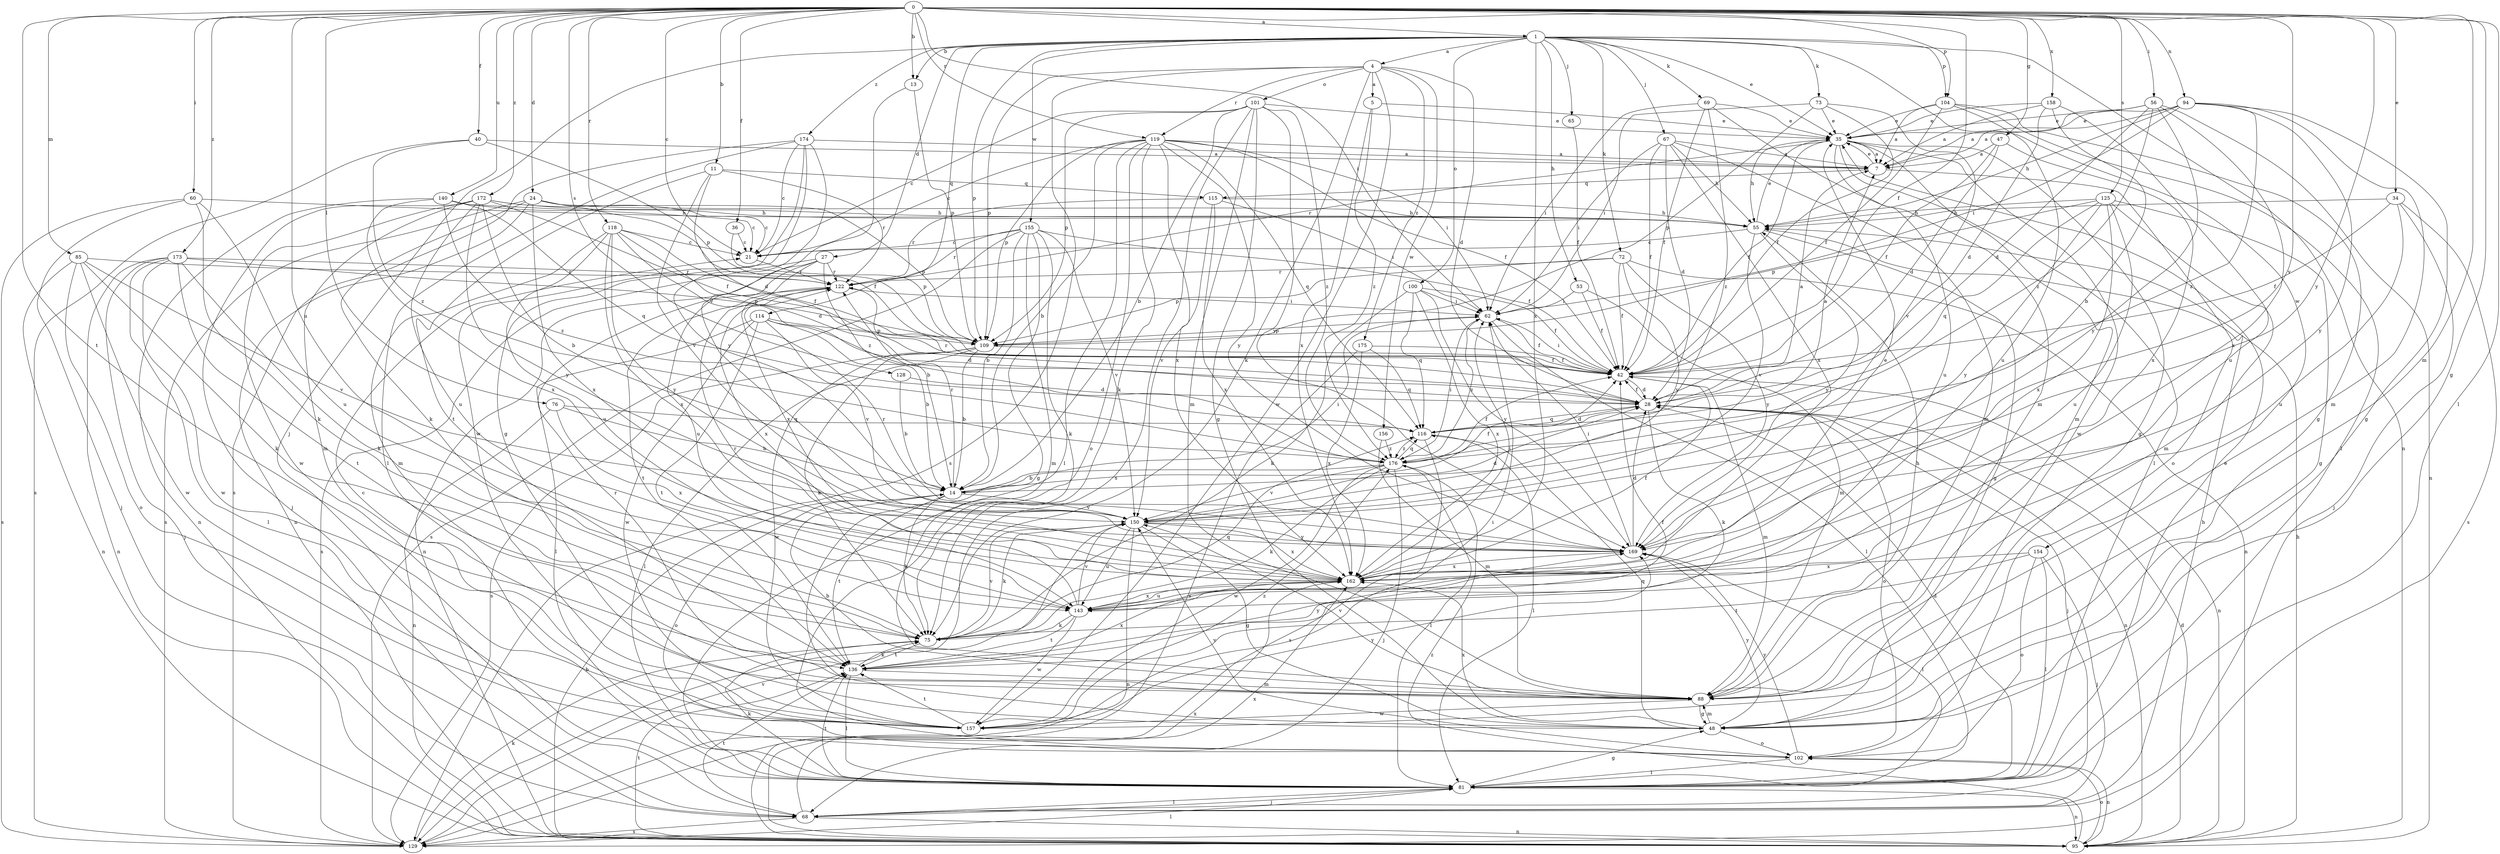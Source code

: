 strict digraph  {
0;
1;
4;
5;
7;
11;
13;
14;
21;
24;
27;
28;
34;
35;
36;
40;
42;
47;
48;
53;
55;
56;
60;
62;
65;
67;
68;
69;
72;
73;
75;
76;
81;
85;
88;
94;
95;
100;
101;
102;
104;
109;
114;
115;
116;
118;
119;
122;
125;
128;
129;
136;
140;
143;
150;
154;
155;
156;
157;
158;
162;
169;
172;
173;
174;
175;
176;
0 -> 1  [label=a];
0 -> 11  [label=b];
0 -> 13  [label=b];
0 -> 21  [label=c];
0 -> 24  [label=d];
0 -> 34  [label=e];
0 -> 36  [label=f];
0 -> 40  [label=f];
0 -> 42  [label=f];
0 -> 47  [label=g];
0 -> 48  [label=g];
0 -> 56  [label=i];
0 -> 60  [label=i];
0 -> 62  [label=i];
0 -> 76  [label=l];
0 -> 81  [label=l];
0 -> 85  [label=m];
0 -> 88  [label=m];
0 -> 94  [label=n];
0 -> 104  [label=p];
0 -> 118  [label=r];
0 -> 119  [label=r];
0 -> 125  [label=s];
0 -> 128  [label=s];
0 -> 136  [label=t];
0 -> 140  [label=u];
0 -> 143  [label=u];
0 -> 150  [label=v];
0 -> 158  [label=x];
0 -> 169  [label=y];
0 -> 172  [label=z];
0 -> 173  [label=z];
1 -> 4  [label=a];
1 -> 13  [label=b];
1 -> 27  [label=d];
1 -> 35  [label=e];
1 -> 53  [label=h];
1 -> 65  [label=j];
1 -> 67  [label=j];
1 -> 68  [label=j];
1 -> 69  [label=k];
1 -> 72  [label=k];
1 -> 73  [label=k];
1 -> 95  [label=n];
1 -> 100  [label=o];
1 -> 104  [label=p];
1 -> 109  [label=p];
1 -> 114  [label=q];
1 -> 154  [label=w];
1 -> 155  [label=w];
1 -> 162  [label=x];
1 -> 174  [label=z];
4 -> 5  [label=a];
4 -> 28  [label=d];
4 -> 75  [label=k];
4 -> 101  [label=o];
4 -> 109  [label=p];
4 -> 119  [label=r];
4 -> 129  [label=s];
4 -> 156  [label=w];
4 -> 157  [label=w];
4 -> 175  [label=z];
5 -> 35  [label=e];
5 -> 162  [label=x];
5 -> 176  [label=z];
7 -> 35  [label=e];
7 -> 102  [label=o];
7 -> 115  [label=q];
11 -> 28  [label=d];
11 -> 115  [label=q];
11 -> 122  [label=r];
11 -> 136  [label=t];
11 -> 150  [label=v];
13 -> 109  [label=p];
13 -> 150  [label=v];
14 -> 42  [label=f];
14 -> 62  [label=i];
14 -> 75  [label=k];
14 -> 102  [label=o];
14 -> 122  [label=r];
14 -> 136  [label=t];
14 -> 150  [label=v];
21 -> 122  [label=r];
24 -> 42  [label=f];
24 -> 55  [label=h];
24 -> 75  [label=k];
24 -> 95  [label=n];
24 -> 109  [label=p];
24 -> 129  [label=s];
24 -> 162  [label=x];
27 -> 14  [label=b];
27 -> 95  [label=n];
27 -> 122  [label=r];
27 -> 129  [label=s];
27 -> 143  [label=u];
27 -> 162  [label=x];
28 -> 7  [label=a];
28 -> 42  [label=f];
28 -> 68  [label=j];
28 -> 75  [label=k];
28 -> 95  [label=n];
28 -> 102  [label=o];
28 -> 116  [label=q];
28 -> 122  [label=r];
34 -> 42  [label=f];
34 -> 55  [label=h];
34 -> 68  [label=j];
34 -> 129  [label=s];
34 -> 143  [label=u];
35 -> 7  [label=a];
35 -> 42  [label=f];
35 -> 48  [label=g];
35 -> 55  [label=h];
35 -> 81  [label=l];
35 -> 88  [label=m];
35 -> 122  [label=r];
35 -> 143  [label=u];
35 -> 157  [label=w];
36 -> 21  [label=c];
36 -> 109  [label=p];
40 -> 7  [label=a];
40 -> 109  [label=p];
40 -> 129  [label=s];
40 -> 176  [label=z];
42 -> 28  [label=d];
42 -> 62  [label=i];
42 -> 88  [label=m];
42 -> 95  [label=n];
47 -> 7  [label=a];
47 -> 28  [label=d];
47 -> 42  [label=f];
47 -> 162  [label=x];
48 -> 88  [label=m];
48 -> 102  [label=o];
48 -> 116  [label=q];
48 -> 162  [label=x];
48 -> 169  [label=y];
53 -> 42  [label=f];
53 -> 62  [label=i];
53 -> 88  [label=m];
55 -> 21  [label=c];
55 -> 35  [label=e];
55 -> 48  [label=g];
55 -> 150  [label=v];
55 -> 169  [label=y];
56 -> 7  [label=a];
56 -> 28  [label=d];
56 -> 35  [label=e];
56 -> 95  [label=n];
56 -> 162  [label=x];
56 -> 169  [label=y];
56 -> 176  [label=z];
60 -> 55  [label=h];
60 -> 68  [label=j];
60 -> 75  [label=k];
60 -> 129  [label=s];
60 -> 143  [label=u];
62 -> 42  [label=f];
62 -> 81  [label=l];
62 -> 109  [label=p];
62 -> 176  [label=z];
65 -> 42  [label=f];
67 -> 7  [label=a];
67 -> 28  [label=d];
67 -> 42  [label=f];
67 -> 55  [label=h];
67 -> 62  [label=i];
67 -> 88  [label=m];
67 -> 162  [label=x];
68 -> 55  [label=h];
68 -> 81  [label=l];
68 -> 95  [label=n];
68 -> 129  [label=s];
68 -> 136  [label=t];
68 -> 162  [label=x];
69 -> 35  [label=e];
69 -> 42  [label=f];
69 -> 62  [label=i];
69 -> 88  [label=m];
69 -> 176  [label=z];
72 -> 42  [label=f];
72 -> 95  [label=n];
72 -> 109  [label=p];
72 -> 122  [label=r];
72 -> 150  [label=v];
72 -> 169  [label=y];
73 -> 35  [label=e];
73 -> 42  [label=f];
73 -> 62  [label=i];
73 -> 109  [label=p];
73 -> 150  [label=v];
75 -> 116  [label=q];
75 -> 136  [label=t];
75 -> 150  [label=v];
76 -> 14  [label=b];
76 -> 95  [label=n];
76 -> 116  [label=q];
76 -> 162  [label=x];
81 -> 28  [label=d];
81 -> 35  [label=e];
81 -> 48  [label=g];
81 -> 68  [label=j];
81 -> 75  [label=k];
81 -> 95  [label=n];
81 -> 136  [label=t];
85 -> 75  [label=k];
85 -> 95  [label=n];
85 -> 102  [label=o];
85 -> 122  [label=r];
85 -> 150  [label=v];
85 -> 157  [label=w];
88 -> 14  [label=b];
88 -> 48  [label=g];
88 -> 55  [label=h];
88 -> 122  [label=r];
88 -> 150  [label=v];
88 -> 157  [label=w];
94 -> 7  [label=a];
94 -> 35  [label=e];
94 -> 48  [label=g];
94 -> 55  [label=h];
94 -> 62  [label=i];
94 -> 88  [label=m];
94 -> 169  [label=y];
94 -> 176  [label=z];
95 -> 14  [label=b];
95 -> 28  [label=d];
95 -> 55  [label=h];
95 -> 102  [label=o];
95 -> 136  [label=t];
95 -> 162  [label=x];
95 -> 176  [label=z];
100 -> 42  [label=f];
100 -> 62  [label=i];
100 -> 75  [label=k];
100 -> 116  [label=q];
100 -> 162  [label=x];
100 -> 169  [label=y];
101 -> 14  [label=b];
101 -> 21  [label=c];
101 -> 35  [label=e];
101 -> 48  [label=g];
101 -> 88  [label=m];
101 -> 109  [label=p];
101 -> 129  [label=s];
101 -> 169  [label=y];
101 -> 176  [label=z];
102 -> 81  [label=l];
102 -> 95  [label=n];
102 -> 150  [label=v];
102 -> 169  [label=y];
104 -> 7  [label=a];
104 -> 35  [label=e];
104 -> 42  [label=f];
104 -> 48  [label=g];
104 -> 81  [label=l];
104 -> 143  [label=u];
109 -> 14  [label=b];
109 -> 42  [label=f];
109 -> 75  [label=k];
109 -> 81  [label=l];
109 -> 129  [label=s];
109 -> 157  [label=w];
114 -> 14  [label=b];
114 -> 28  [label=d];
114 -> 81  [label=l];
114 -> 109  [label=p];
114 -> 136  [label=t];
114 -> 150  [label=v];
114 -> 157  [label=w];
115 -> 55  [label=h];
115 -> 62  [label=i];
115 -> 122  [label=r];
115 -> 150  [label=v];
115 -> 162  [label=x];
116 -> 7  [label=a];
116 -> 28  [label=d];
116 -> 81  [label=l];
116 -> 129  [label=s];
116 -> 176  [label=z];
118 -> 21  [label=c];
118 -> 28  [label=d];
118 -> 42  [label=f];
118 -> 88  [label=m];
118 -> 143  [label=u];
118 -> 162  [label=x];
118 -> 169  [label=y];
118 -> 176  [label=z];
119 -> 7  [label=a];
119 -> 14  [label=b];
119 -> 21  [label=c];
119 -> 42  [label=f];
119 -> 62  [label=i];
119 -> 75  [label=k];
119 -> 81  [label=l];
119 -> 102  [label=o];
119 -> 109  [label=p];
119 -> 116  [label=q];
119 -> 162  [label=x];
119 -> 169  [label=y];
122 -> 62  [label=i];
122 -> 136  [label=t];
122 -> 162  [label=x];
125 -> 48  [label=g];
125 -> 55  [label=h];
125 -> 88  [label=m];
125 -> 109  [label=p];
125 -> 116  [label=q];
125 -> 143  [label=u];
125 -> 162  [label=x];
125 -> 169  [label=y];
128 -> 14  [label=b];
128 -> 28  [label=d];
129 -> 75  [label=k];
129 -> 81  [label=l];
129 -> 150  [label=v];
136 -> 42  [label=f];
136 -> 75  [label=k];
136 -> 81  [label=l];
136 -> 88  [label=m];
136 -> 162  [label=x];
136 -> 169  [label=y];
140 -> 21  [label=c];
140 -> 55  [label=h];
140 -> 95  [label=n];
140 -> 116  [label=q];
140 -> 162  [label=x];
140 -> 176  [label=z];
143 -> 75  [label=k];
143 -> 122  [label=r];
143 -> 136  [label=t];
143 -> 150  [label=v];
143 -> 157  [label=w];
143 -> 162  [label=x];
150 -> 28  [label=d];
150 -> 48  [label=g];
150 -> 75  [label=k];
150 -> 95  [label=n];
150 -> 143  [label=u];
150 -> 162  [label=x];
150 -> 169  [label=y];
154 -> 68  [label=j];
154 -> 81  [label=l];
154 -> 102  [label=o];
154 -> 136  [label=t];
154 -> 162  [label=x];
155 -> 14  [label=b];
155 -> 21  [label=c];
155 -> 42  [label=f];
155 -> 48  [label=g];
155 -> 75  [label=k];
155 -> 88  [label=m];
155 -> 122  [label=r];
155 -> 129  [label=s];
155 -> 150  [label=v];
156 -> 88  [label=m];
156 -> 176  [label=z];
157 -> 21  [label=c];
157 -> 62  [label=i];
157 -> 136  [label=t];
157 -> 169  [label=y];
157 -> 176  [label=z];
158 -> 7  [label=a];
158 -> 14  [label=b];
158 -> 28  [label=d];
158 -> 35  [label=e];
158 -> 143  [label=u];
162 -> 35  [label=e];
162 -> 42  [label=f];
162 -> 62  [label=i];
162 -> 143  [label=u];
169 -> 28  [label=d];
169 -> 62  [label=i];
169 -> 81  [label=l];
169 -> 122  [label=r];
169 -> 162  [label=x];
172 -> 14  [label=b];
172 -> 21  [label=c];
172 -> 42  [label=f];
172 -> 55  [label=h];
172 -> 68  [label=j];
172 -> 88  [label=m];
172 -> 143  [label=u];
172 -> 157  [label=w];
172 -> 169  [label=y];
173 -> 68  [label=j];
173 -> 75  [label=k];
173 -> 81  [label=l];
173 -> 95  [label=n];
173 -> 109  [label=p];
173 -> 122  [label=r];
173 -> 136  [label=t];
173 -> 157  [label=w];
174 -> 7  [label=a];
174 -> 21  [label=c];
174 -> 48  [label=g];
174 -> 81  [label=l];
174 -> 129  [label=s];
174 -> 157  [label=w];
174 -> 169  [label=y];
175 -> 42  [label=f];
175 -> 116  [label=q];
175 -> 129  [label=s];
175 -> 162  [label=x];
176 -> 14  [label=b];
176 -> 42  [label=f];
176 -> 62  [label=i];
176 -> 68  [label=j];
176 -> 75  [label=k];
176 -> 81  [label=l];
176 -> 116  [label=q];
176 -> 150  [label=v];
176 -> 157  [label=w];
}
